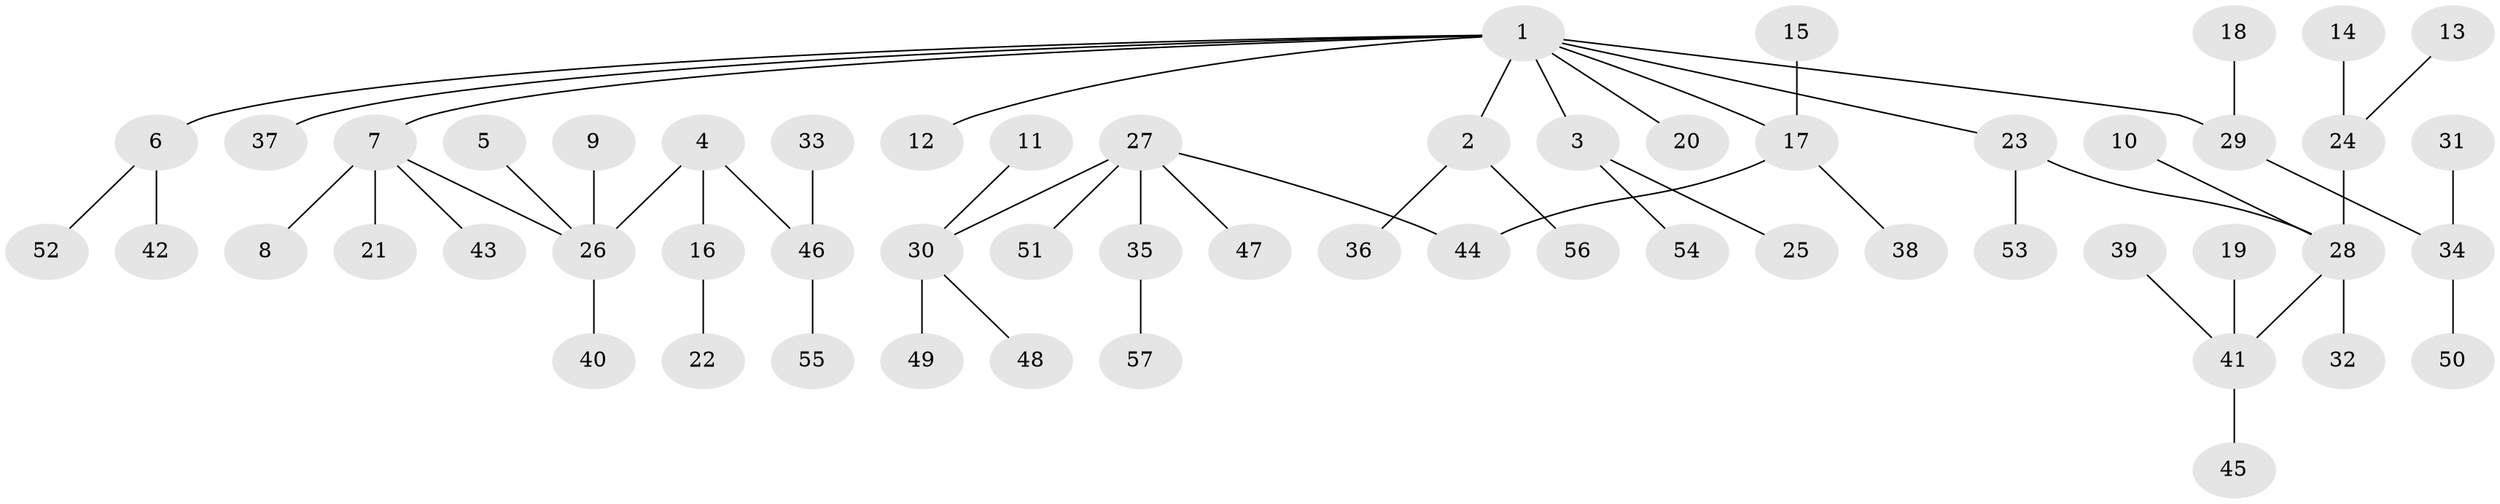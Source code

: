 // original degree distribution, {8: 0.008849557522123894, 4: 0.061946902654867256, 5: 0.035398230088495575, 3: 0.11504424778761062, 7: 0.008849557522123894, 2: 0.26548672566371684, 6: 0.008849557522123894, 1: 0.49557522123893805}
// Generated by graph-tools (version 1.1) at 2025/50/03/09/25 03:50:18]
// undirected, 57 vertices, 56 edges
graph export_dot {
graph [start="1"]
  node [color=gray90,style=filled];
  1;
  2;
  3;
  4;
  5;
  6;
  7;
  8;
  9;
  10;
  11;
  12;
  13;
  14;
  15;
  16;
  17;
  18;
  19;
  20;
  21;
  22;
  23;
  24;
  25;
  26;
  27;
  28;
  29;
  30;
  31;
  32;
  33;
  34;
  35;
  36;
  37;
  38;
  39;
  40;
  41;
  42;
  43;
  44;
  45;
  46;
  47;
  48;
  49;
  50;
  51;
  52;
  53;
  54;
  55;
  56;
  57;
  1 -- 2 [weight=1.0];
  1 -- 3 [weight=1.0];
  1 -- 6 [weight=1.0];
  1 -- 7 [weight=1.0];
  1 -- 12 [weight=1.0];
  1 -- 17 [weight=1.0];
  1 -- 20 [weight=1.0];
  1 -- 23 [weight=1.0];
  1 -- 29 [weight=1.0];
  1 -- 37 [weight=1.0];
  2 -- 36 [weight=1.0];
  2 -- 56 [weight=1.0];
  3 -- 25 [weight=1.0];
  3 -- 54 [weight=1.0];
  4 -- 16 [weight=1.0];
  4 -- 26 [weight=1.0];
  4 -- 46 [weight=1.0];
  5 -- 26 [weight=1.0];
  6 -- 42 [weight=1.0];
  6 -- 52 [weight=1.0];
  7 -- 8 [weight=1.0];
  7 -- 21 [weight=1.0];
  7 -- 26 [weight=1.0];
  7 -- 43 [weight=1.0];
  9 -- 26 [weight=1.0];
  10 -- 28 [weight=1.0];
  11 -- 30 [weight=1.0];
  13 -- 24 [weight=1.0];
  14 -- 24 [weight=1.0];
  15 -- 17 [weight=1.0];
  16 -- 22 [weight=1.0];
  17 -- 38 [weight=1.0];
  17 -- 44 [weight=1.0];
  18 -- 29 [weight=1.0];
  19 -- 41 [weight=1.0];
  23 -- 28 [weight=1.0];
  23 -- 53 [weight=1.0];
  24 -- 28 [weight=1.0];
  26 -- 40 [weight=1.0];
  27 -- 30 [weight=1.0];
  27 -- 35 [weight=1.0];
  27 -- 44 [weight=1.0];
  27 -- 47 [weight=1.0];
  27 -- 51 [weight=1.0];
  28 -- 32 [weight=1.0];
  28 -- 41 [weight=1.0];
  29 -- 34 [weight=1.0];
  30 -- 48 [weight=1.0];
  30 -- 49 [weight=1.0];
  31 -- 34 [weight=1.0];
  33 -- 46 [weight=1.0];
  34 -- 50 [weight=1.0];
  35 -- 57 [weight=1.0];
  39 -- 41 [weight=1.0];
  41 -- 45 [weight=1.0];
  46 -- 55 [weight=1.0];
}
